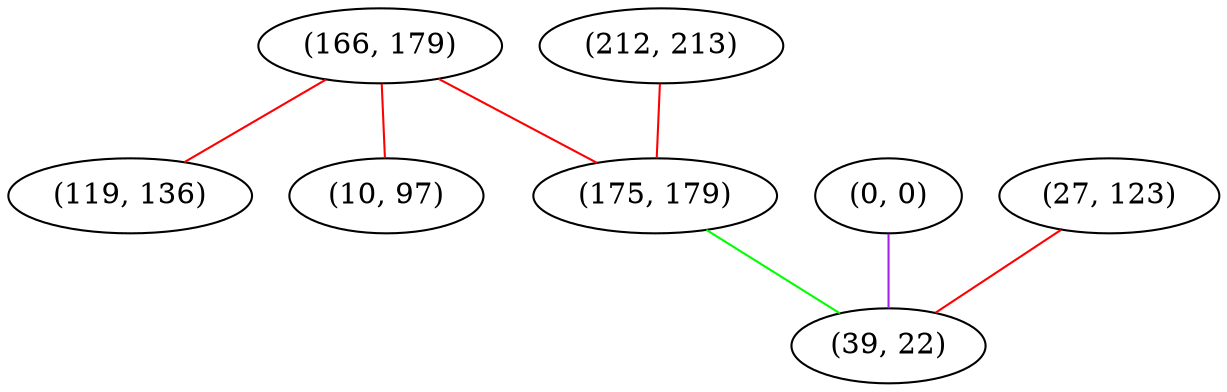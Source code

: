 graph "" {
"(166, 179)";
"(0, 0)";
"(27, 123)";
"(212, 213)";
"(119, 136)";
"(10, 97)";
"(175, 179)";
"(39, 22)";
"(166, 179)" -- "(175, 179)"  [color=red, key=0, weight=1];
"(166, 179)" -- "(119, 136)"  [color=red, key=0, weight=1];
"(166, 179)" -- "(10, 97)"  [color=red, key=0, weight=1];
"(0, 0)" -- "(39, 22)"  [color=purple, key=0, weight=4];
"(27, 123)" -- "(39, 22)"  [color=red, key=0, weight=1];
"(212, 213)" -- "(175, 179)"  [color=red, key=0, weight=1];
"(175, 179)" -- "(39, 22)"  [color=green, key=0, weight=2];
}
